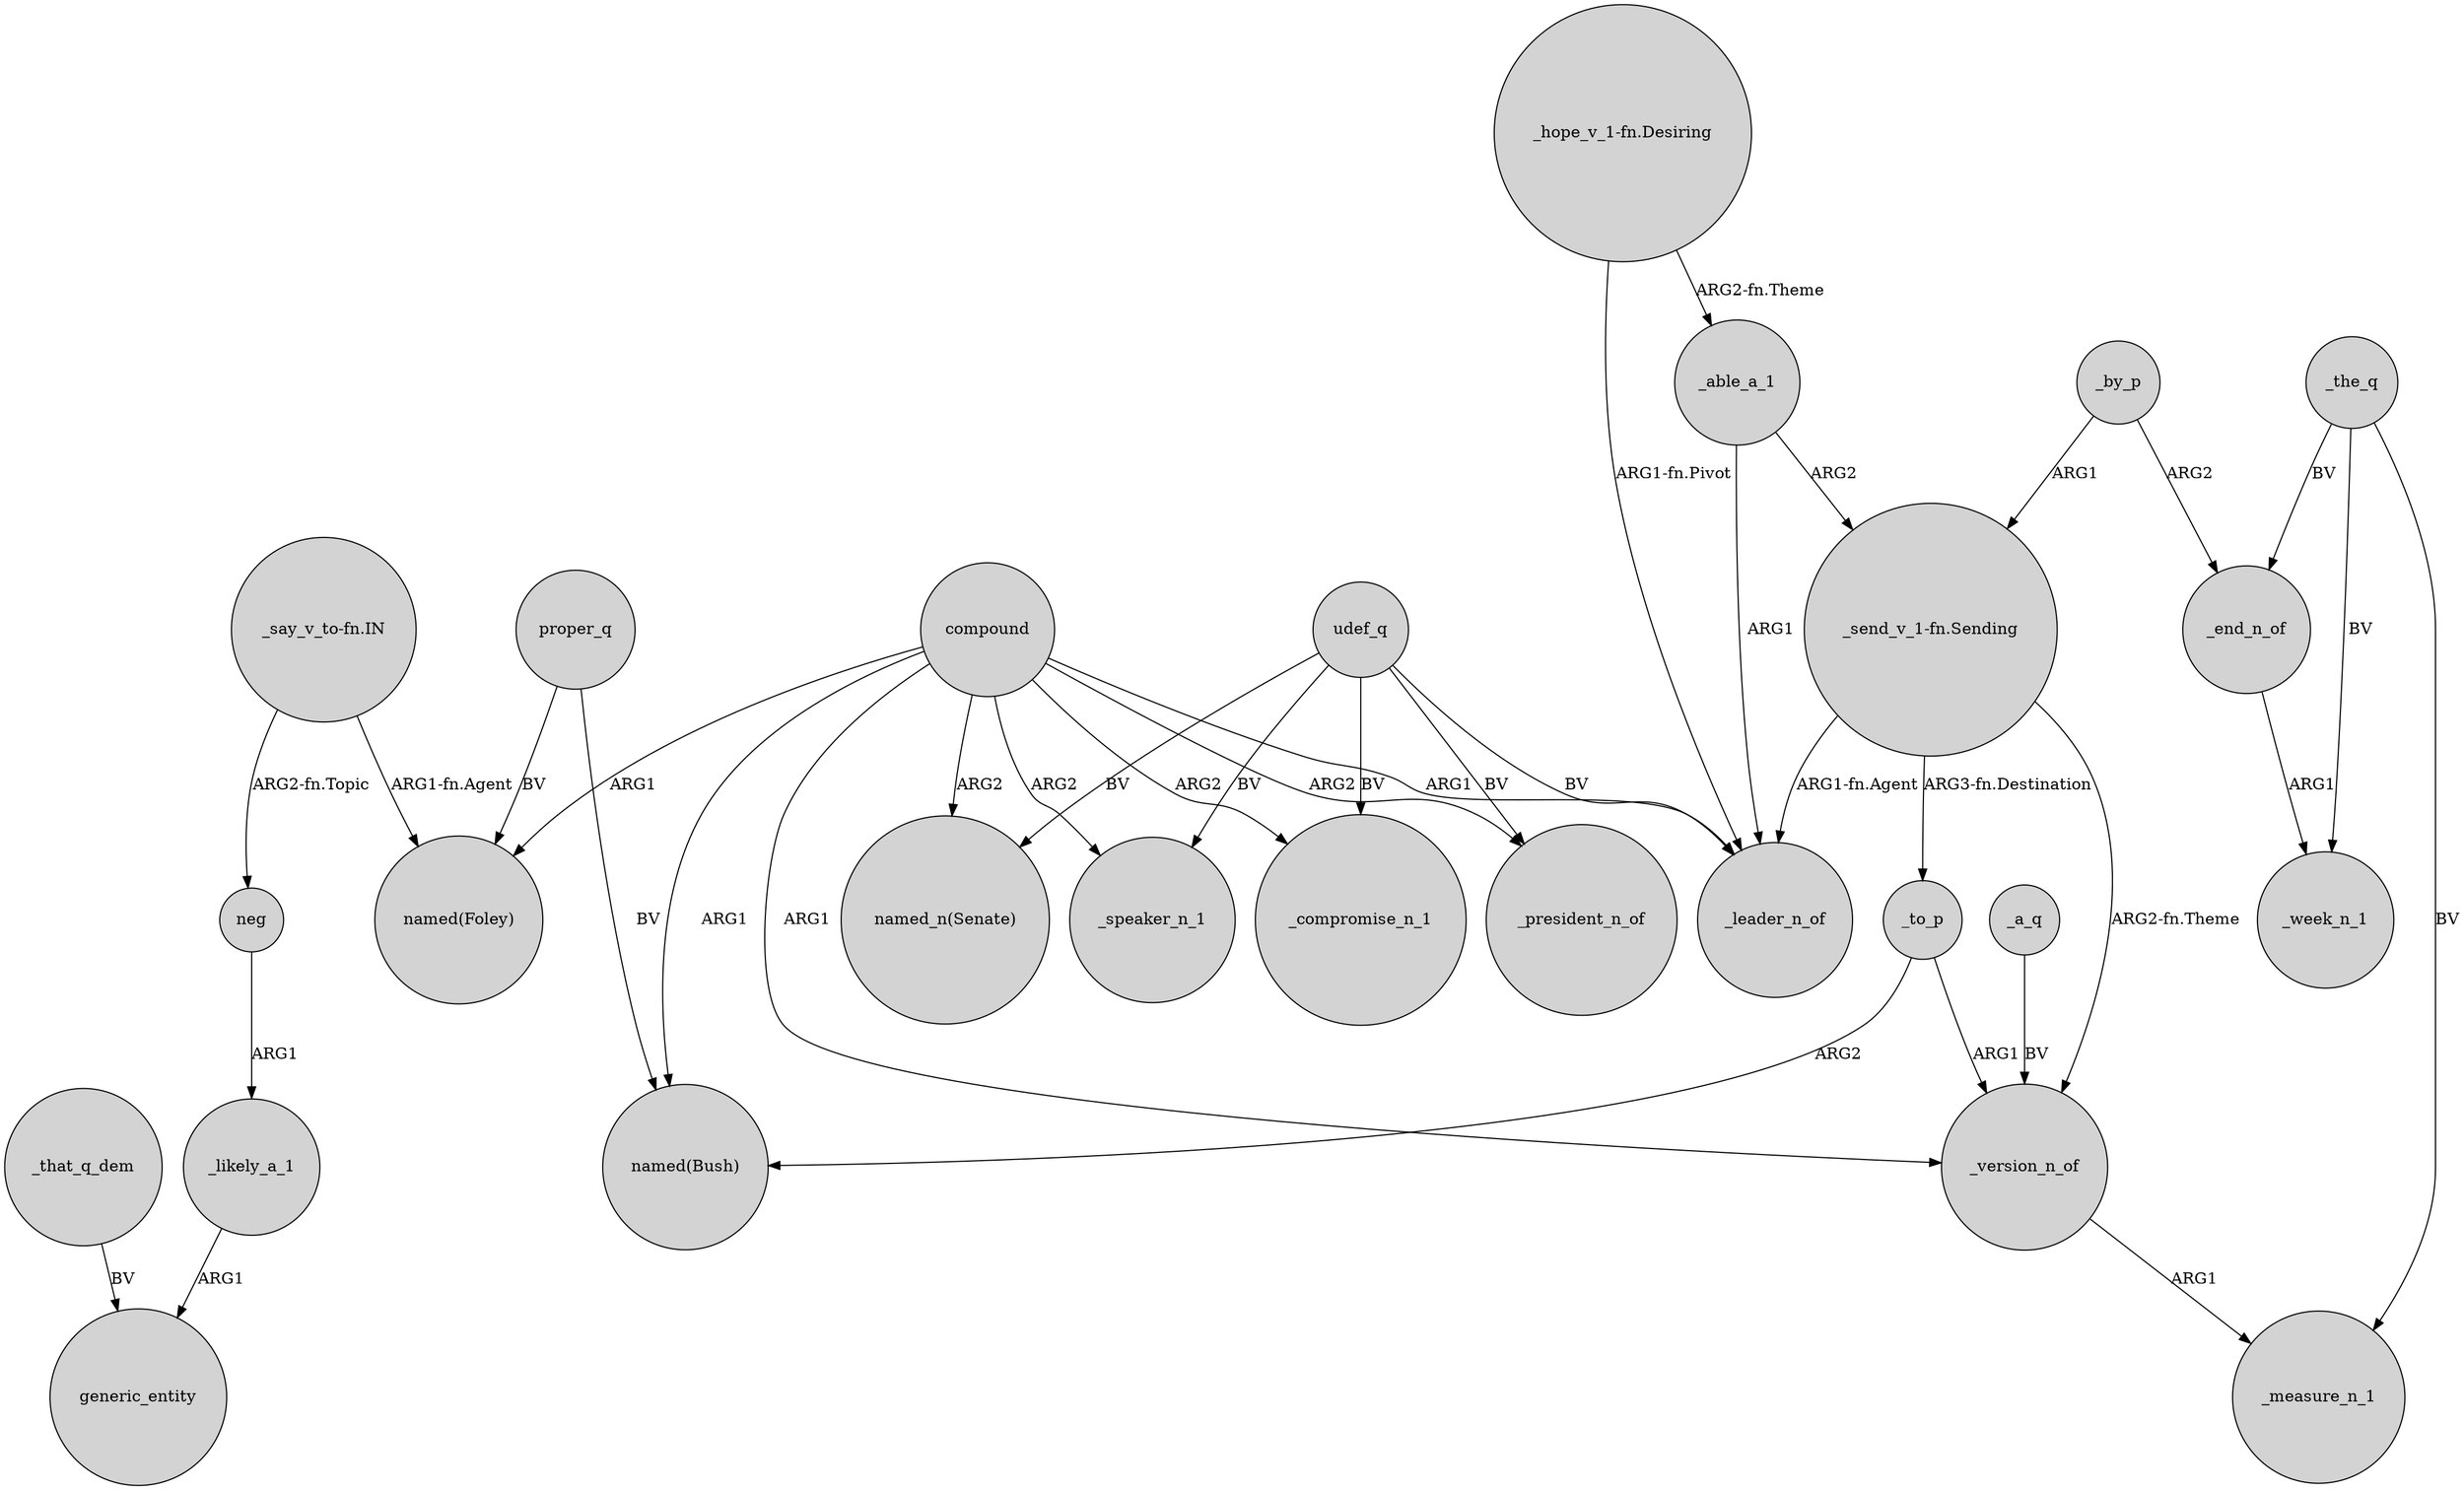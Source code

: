 digraph {
	node [shape=circle style=filled]
	"_say_v_to-fn.IN" -> "named(Foley)" [label="ARG1-fn.Agent"]
	compound -> "named(Foley)" [label=ARG1]
	_the_q -> _measure_n_1 [label=BV]
	_end_n_of -> _week_n_1 [label=ARG1]
	compound -> _president_n_of [label=ARG2]
	_to_p -> "named(Bush)" [label=ARG2]
	_that_q_dem -> generic_entity [label=BV]
	_by_p -> "_send_v_1-fn.Sending" [label=ARG1]
	_the_q -> _end_n_of [label=BV]
	udef_q -> _speaker_n_1 [label=BV]
	_able_a_1 -> "_send_v_1-fn.Sending" [label=ARG2]
	compound -> "named(Bush)" [label=ARG1]
	compound -> _leader_n_of [label=ARG1]
	_to_p -> _version_n_of [label=ARG1]
	proper_q -> "named(Foley)" [label=BV]
	_by_p -> _end_n_of [label=ARG2]
	_able_a_1 -> _leader_n_of [label=ARG1]
	compound -> _version_n_of [label=ARG1]
	neg -> _likely_a_1 [label=ARG1]
	_a_q -> _version_n_of [label=BV]
	"_send_v_1-fn.Sending" -> _leader_n_of [label="ARG1-fn.Agent"]
	_likely_a_1 -> generic_entity [label=ARG1]
	udef_q -> _president_n_of [label=BV]
	"_hope_v_1-fn.Desiring" -> _able_a_1 [label="ARG2-fn.Theme"]
	_the_q -> _week_n_1 [label=BV]
	compound -> "named_n(Senate)" [label=ARG2]
	_version_n_of -> _measure_n_1 [label=ARG1]
	proper_q -> "named(Bush)" [label=BV]
	"_send_v_1-fn.Sending" -> _to_p [label="ARG3-fn.Destination"]
	udef_q -> "named_n(Senate)" [label=BV]
	compound -> _speaker_n_1 [label=ARG2]
	"_hope_v_1-fn.Desiring" -> _leader_n_of [label="ARG1-fn.Pivot"]
	udef_q -> _compromise_n_1 [label=BV]
	"_say_v_to-fn.IN" -> neg [label="ARG2-fn.Topic"]
	udef_q -> _leader_n_of [label=BV]
	"_send_v_1-fn.Sending" -> _version_n_of [label="ARG2-fn.Theme"]
	compound -> _compromise_n_1 [label=ARG2]
}

